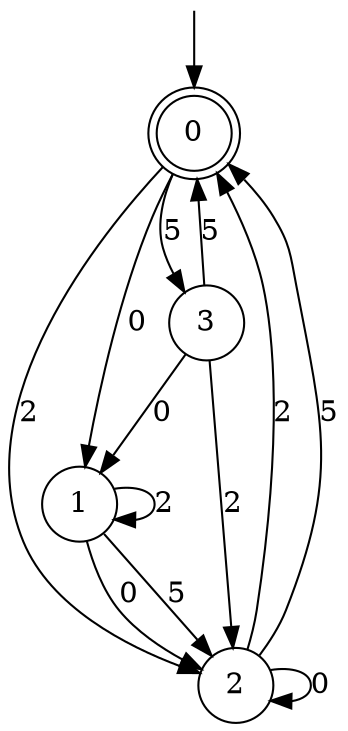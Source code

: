 digraph g {

	s0 [shape="doublecircle" label="0"];
	s1 [shape="circle" label="1"];
	s2 [shape="circle" label="2"];
	s3 [shape="circle" label="3"];
	s0 -> s1 [label="0"];
	s0 -> s2 [label="2"];
	s0 -> s3 [label="5"];
	s1 -> s2 [label="0"];
	s1 -> s1 [label="2"];
	s1 -> s2 [label="5"];
	s2 -> s2 [label="0"];
	s2 -> s0 [label="2"];
	s2 -> s0 [label="5"];
	s3 -> s1 [label="0"];
	s3 -> s2 [label="2"];
	s3 -> s0 [label="5"];

__start0 [label="" shape="none" width="0" height="0"];
__start0 -> s0;

}
